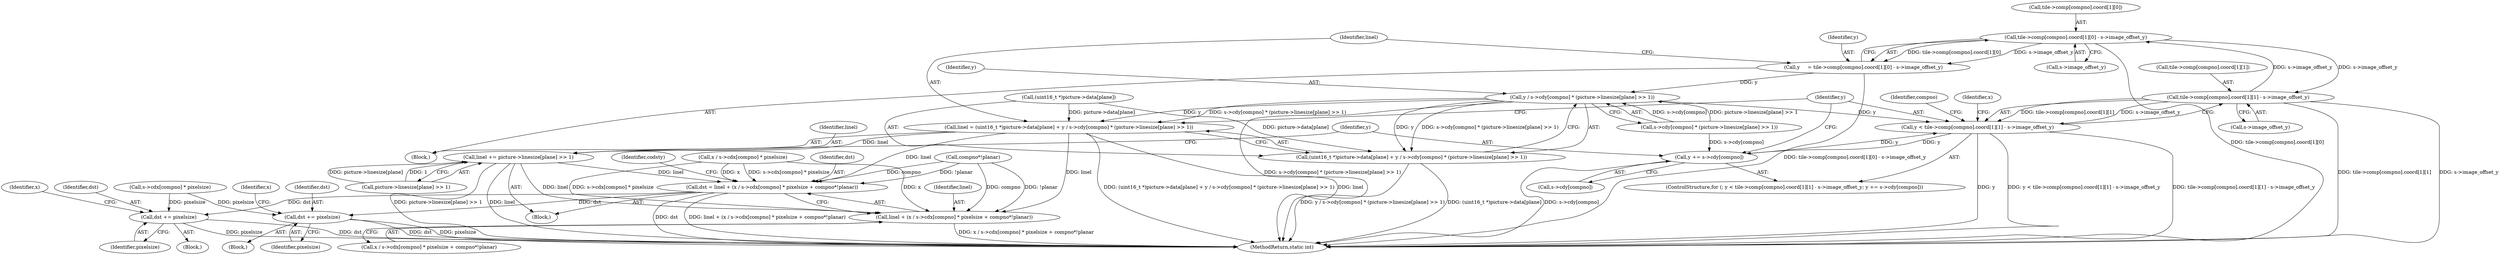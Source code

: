 digraph "0_FFmpeg_fe448cd28d674c3eff3072552eae366d0b659ce9@array" {
"1000899" [label="(Call,tile->comp[compno].coord[1][0] - s->image_offset_y)"];
"1000942" [label="(Call,tile->comp[compno].coord[1][1] - s->image_offset_y)"];
"1000899" [label="(Call,tile->comp[compno].coord[1][0] - s->image_offset_y)"];
"1000897" [label="(Call,y     = tile->comp[compno].coord[1][0] - s->image_offset_y)"];
"1000924" [label="(Call,y / s->cdy[compno] * (picture->linesize[plane] >> 1))"];
"1000914" [label="(Call,linel = (uint16_t *)picture->data[plane] + y / s->cdy[compno] * (picture->linesize[plane] >> 1))"];
"1000983" [label="(Call,dst = linel + (x / s->cdx[compno] * pixelsize + compno*!planar))"];
"1001052" [label="(Call,dst += pixelsize)"];
"1001100" [label="(Call,dst += pixelsize)"];
"1000985" [label="(Call,linel + (x / s->cdx[compno] * pixelsize + compno*!planar))"];
"1001103" [label="(Call,linel += picture->linesize[plane] >> 1)"];
"1000916" [label="(Call,(uint16_t *)picture->data[plane] + y / s->cdy[compno] * (picture->linesize[plane] >> 1))"];
"1000940" [label="(Call,y < tile->comp[compno].coord[1][1] - s->image_offset_y)"];
"1000957" [label="(Call,y += s->cdy[compno])"];
"1000957" [label="(Call,y += s->cdy[compno])"];
"1000796" [label="(Block,)"];
"1000925" [label="(Identifier,y)"];
"1000924" [label="(Call,y / s->cdy[compno] * (picture->linesize[plane] >> 1))"];
"1000926" [label="(Call,s->cdy[compno] * (picture->linesize[plane] >> 1))"];
"1000941" [label="(Identifier,y)"];
"1001101" [label="(Identifier,dst)"];
"1001019" [label="(Block,)"];
"1000795" [label="(Identifier,compno)"];
"1000985" [label="(Call,linel + (x / s->cdx[compno] * pixelsize + compno*!planar))"];
"1001013" [label="(Identifier,x)"];
"1000959" [label="(Call,s->cdy[compno])"];
"1001052" [label="(Call,dst += pixelsize)"];
"1000983" [label="(Call,dst = linel + (x / s->cdx[compno] * pixelsize + compno*!planar))"];
"1000915" [label="(Identifier,linel)"];
"1000897" [label="(Call,y     = tile->comp[compno].coord[1][0] - s->image_offset_y)"];
"1000967" [label="(Identifier,x)"];
"1001114" [label="(MethodReturn,static int)"];
"1000943" [label="(Call,tile->comp[compno].coord[1][1])"];
"1001004" [label="(Identifier,codsty)"];
"1001100" [label="(Call,dst += pixelsize)"];
"1000939" [label="(ControlStructure,for (; y < tile->comp[compno].coord[1][1] - s->image_offset_y; y += s->cdy[compno]))"];
"1000988" [label="(Call,x / s->cdx[compno] * pixelsize)"];
"1000987" [label="(Call,x / s->cdx[compno] * pixelsize + compno*!planar)"];
"1000940" [label="(Call,y < tile->comp[compno].coord[1][1] - s->image_offset_y)"];
"1000984" [label="(Identifier,dst)"];
"1000911" [label="(Call,s->image_offset_y)"];
"1000986" [label="(Identifier,linel)"];
"1000917" [label="(Call,(uint16_t *)picture->data[plane])"];
"1000964" [label="(Block,)"];
"1001053" [label="(Identifier,dst)"];
"1001104" [label="(Identifier,linel)"];
"1000916" [label="(Call,(uint16_t *)picture->data[plane] + y / s->cdy[compno] * (picture->linesize[plane] >> 1))"];
"1000900" [label="(Call,tile->comp[compno].coord[1][0])"];
"1000898" [label="(Identifier,y)"];
"1001068" [label="(Block,)"];
"1001054" [label="(Identifier,pixelsize)"];
"1000997" [label="(Call,compno*!planar)"];
"1001062" [label="(Identifier,x)"];
"1000990" [label="(Call,s->cdx[compno] * pixelsize)"];
"1001103" [label="(Call,linel += picture->linesize[plane] >> 1)"];
"1000954" [label="(Call,s->image_offset_y)"];
"1000958" [label="(Identifier,y)"];
"1000942" [label="(Call,tile->comp[compno].coord[1][1] - s->image_offset_y)"];
"1000914" [label="(Call,linel = (uint16_t *)picture->data[plane] + y / s->cdy[compno] * (picture->linesize[plane] >> 1))"];
"1001105" [label="(Call,picture->linesize[plane] >> 1)"];
"1001102" [label="(Identifier,pixelsize)"];
"1000899" [label="(Call,tile->comp[compno].coord[1][0] - s->image_offset_y)"];
"1000899" -> "1000897"  [label="AST: "];
"1000899" -> "1000911"  [label="CFG: "];
"1000900" -> "1000899"  [label="AST: "];
"1000911" -> "1000899"  [label="AST: "];
"1000897" -> "1000899"  [label="CFG: "];
"1000899" -> "1001114"  [label="DDG: tile->comp[compno].coord[1][0]"];
"1000899" -> "1000897"  [label="DDG: tile->comp[compno].coord[1][0]"];
"1000899" -> "1000897"  [label="DDG: s->image_offset_y"];
"1000942" -> "1000899"  [label="DDG: s->image_offset_y"];
"1000899" -> "1000942"  [label="DDG: s->image_offset_y"];
"1000942" -> "1000940"  [label="AST: "];
"1000942" -> "1000954"  [label="CFG: "];
"1000943" -> "1000942"  [label="AST: "];
"1000954" -> "1000942"  [label="AST: "];
"1000940" -> "1000942"  [label="CFG: "];
"1000942" -> "1001114"  [label="DDG: tile->comp[compno].coord[1][1]"];
"1000942" -> "1001114"  [label="DDG: s->image_offset_y"];
"1000942" -> "1000940"  [label="DDG: tile->comp[compno].coord[1][1]"];
"1000942" -> "1000940"  [label="DDG: s->image_offset_y"];
"1000897" -> "1000796"  [label="AST: "];
"1000898" -> "1000897"  [label="AST: "];
"1000915" -> "1000897"  [label="CFG: "];
"1000897" -> "1001114"  [label="DDG: tile->comp[compno].coord[1][0] - s->image_offset_y"];
"1000897" -> "1000924"  [label="DDG: y"];
"1000924" -> "1000916"  [label="AST: "];
"1000924" -> "1000926"  [label="CFG: "];
"1000925" -> "1000924"  [label="AST: "];
"1000926" -> "1000924"  [label="AST: "];
"1000916" -> "1000924"  [label="CFG: "];
"1000924" -> "1001114"  [label="DDG: s->cdy[compno] * (picture->linesize[plane] >> 1)"];
"1000924" -> "1000914"  [label="DDG: y"];
"1000924" -> "1000914"  [label="DDG: s->cdy[compno] * (picture->linesize[plane] >> 1)"];
"1000924" -> "1000916"  [label="DDG: y"];
"1000924" -> "1000916"  [label="DDG: s->cdy[compno] * (picture->linesize[plane] >> 1)"];
"1000926" -> "1000924"  [label="DDG: s->cdy[compno]"];
"1000926" -> "1000924"  [label="DDG: picture->linesize[plane] >> 1"];
"1000924" -> "1000940"  [label="DDG: y"];
"1000914" -> "1000796"  [label="AST: "];
"1000914" -> "1000916"  [label="CFG: "];
"1000915" -> "1000914"  [label="AST: "];
"1000916" -> "1000914"  [label="AST: "];
"1000941" -> "1000914"  [label="CFG: "];
"1000914" -> "1001114"  [label="DDG: (uint16_t *)picture->data[plane] + y / s->cdy[compno] * (picture->linesize[plane] >> 1)"];
"1000914" -> "1001114"  [label="DDG: linel"];
"1000917" -> "1000914"  [label="DDG: picture->data[plane]"];
"1000914" -> "1000983"  [label="DDG: linel"];
"1000914" -> "1000985"  [label="DDG: linel"];
"1000914" -> "1001103"  [label="DDG: linel"];
"1000983" -> "1000964"  [label="AST: "];
"1000983" -> "1000985"  [label="CFG: "];
"1000984" -> "1000983"  [label="AST: "];
"1000985" -> "1000983"  [label="AST: "];
"1001004" -> "1000983"  [label="CFG: "];
"1000983" -> "1001114"  [label="DDG: dst"];
"1000983" -> "1001114"  [label="DDG: linel + (x / s->cdx[compno] * pixelsize + compno*!planar)"];
"1001103" -> "1000983"  [label="DDG: linel"];
"1000988" -> "1000983"  [label="DDG: x"];
"1000988" -> "1000983"  [label="DDG: s->cdx[compno] * pixelsize"];
"1000997" -> "1000983"  [label="DDG: compno"];
"1000997" -> "1000983"  [label="DDG: !planar"];
"1000983" -> "1001052"  [label="DDG: dst"];
"1000983" -> "1001100"  [label="DDG: dst"];
"1001052" -> "1001019"  [label="AST: "];
"1001052" -> "1001054"  [label="CFG: "];
"1001053" -> "1001052"  [label="AST: "];
"1001054" -> "1001052"  [label="AST: "];
"1001013" -> "1001052"  [label="CFG: "];
"1001052" -> "1001114"  [label="DDG: pixelsize"];
"1001052" -> "1001114"  [label="DDG: dst"];
"1000990" -> "1001052"  [label="DDG: pixelsize"];
"1001100" -> "1001068"  [label="AST: "];
"1001100" -> "1001102"  [label="CFG: "];
"1001101" -> "1001100"  [label="AST: "];
"1001102" -> "1001100"  [label="AST: "];
"1001062" -> "1001100"  [label="CFG: "];
"1001100" -> "1001114"  [label="DDG: dst"];
"1001100" -> "1001114"  [label="DDG: pixelsize"];
"1000990" -> "1001100"  [label="DDG: pixelsize"];
"1000985" -> "1000987"  [label="CFG: "];
"1000986" -> "1000985"  [label="AST: "];
"1000987" -> "1000985"  [label="AST: "];
"1000985" -> "1001114"  [label="DDG: x / s->cdx[compno] * pixelsize + compno*!planar"];
"1001103" -> "1000985"  [label="DDG: linel"];
"1000988" -> "1000985"  [label="DDG: x"];
"1000988" -> "1000985"  [label="DDG: s->cdx[compno] * pixelsize"];
"1000997" -> "1000985"  [label="DDG: compno"];
"1000997" -> "1000985"  [label="DDG: !planar"];
"1001103" -> "1000964"  [label="AST: "];
"1001103" -> "1001105"  [label="CFG: "];
"1001104" -> "1001103"  [label="AST: "];
"1001105" -> "1001103"  [label="AST: "];
"1000958" -> "1001103"  [label="CFG: "];
"1001103" -> "1001114"  [label="DDG: picture->linesize[plane] >> 1"];
"1001103" -> "1001114"  [label="DDG: linel"];
"1001105" -> "1001103"  [label="DDG: picture->linesize[plane]"];
"1001105" -> "1001103"  [label="DDG: 1"];
"1000917" -> "1000916"  [label="AST: "];
"1000916" -> "1001114"  [label="DDG: y / s->cdy[compno] * (picture->linesize[plane] >> 1)"];
"1000916" -> "1001114"  [label="DDG: (uint16_t *)picture->data[plane]"];
"1000917" -> "1000916"  [label="DDG: picture->data[plane]"];
"1000940" -> "1000939"  [label="AST: "];
"1000941" -> "1000940"  [label="AST: "];
"1000967" -> "1000940"  [label="CFG: "];
"1000795" -> "1000940"  [label="CFG: "];
"1000940" -> "1001114"  [label="DDG: tile->comp[compno].coord[1][1] - s->image_offset_y"];
"1000940" -> "1001114"  [label="DDG: y"];
"1000940" -> "1001114"  [label="DDG: y < tile->comp[compno].coord[1][1] - s->image_offset_y"];
"1000957" -> "1000940"  [label="DDG: y"];
"1000940" -> "1000957"  [label="DDG: y"];
"1000957" -> "1000939"  [label="AST: "];
"1000957" -> "1000959"  [label="CFG: "];
"1000958" -> "1000957"  [label="AST: "];
"1000959" -> "1000957"  [label="AST: "];
"1000941" -> "1000957"  [label="CFG: "];
"1000957" -> "1001114"  [label="DDG: s->cdy[compno]"];
"1000926" -> "1000957"  [label="DDG: s->cdy[compno]"];
}
